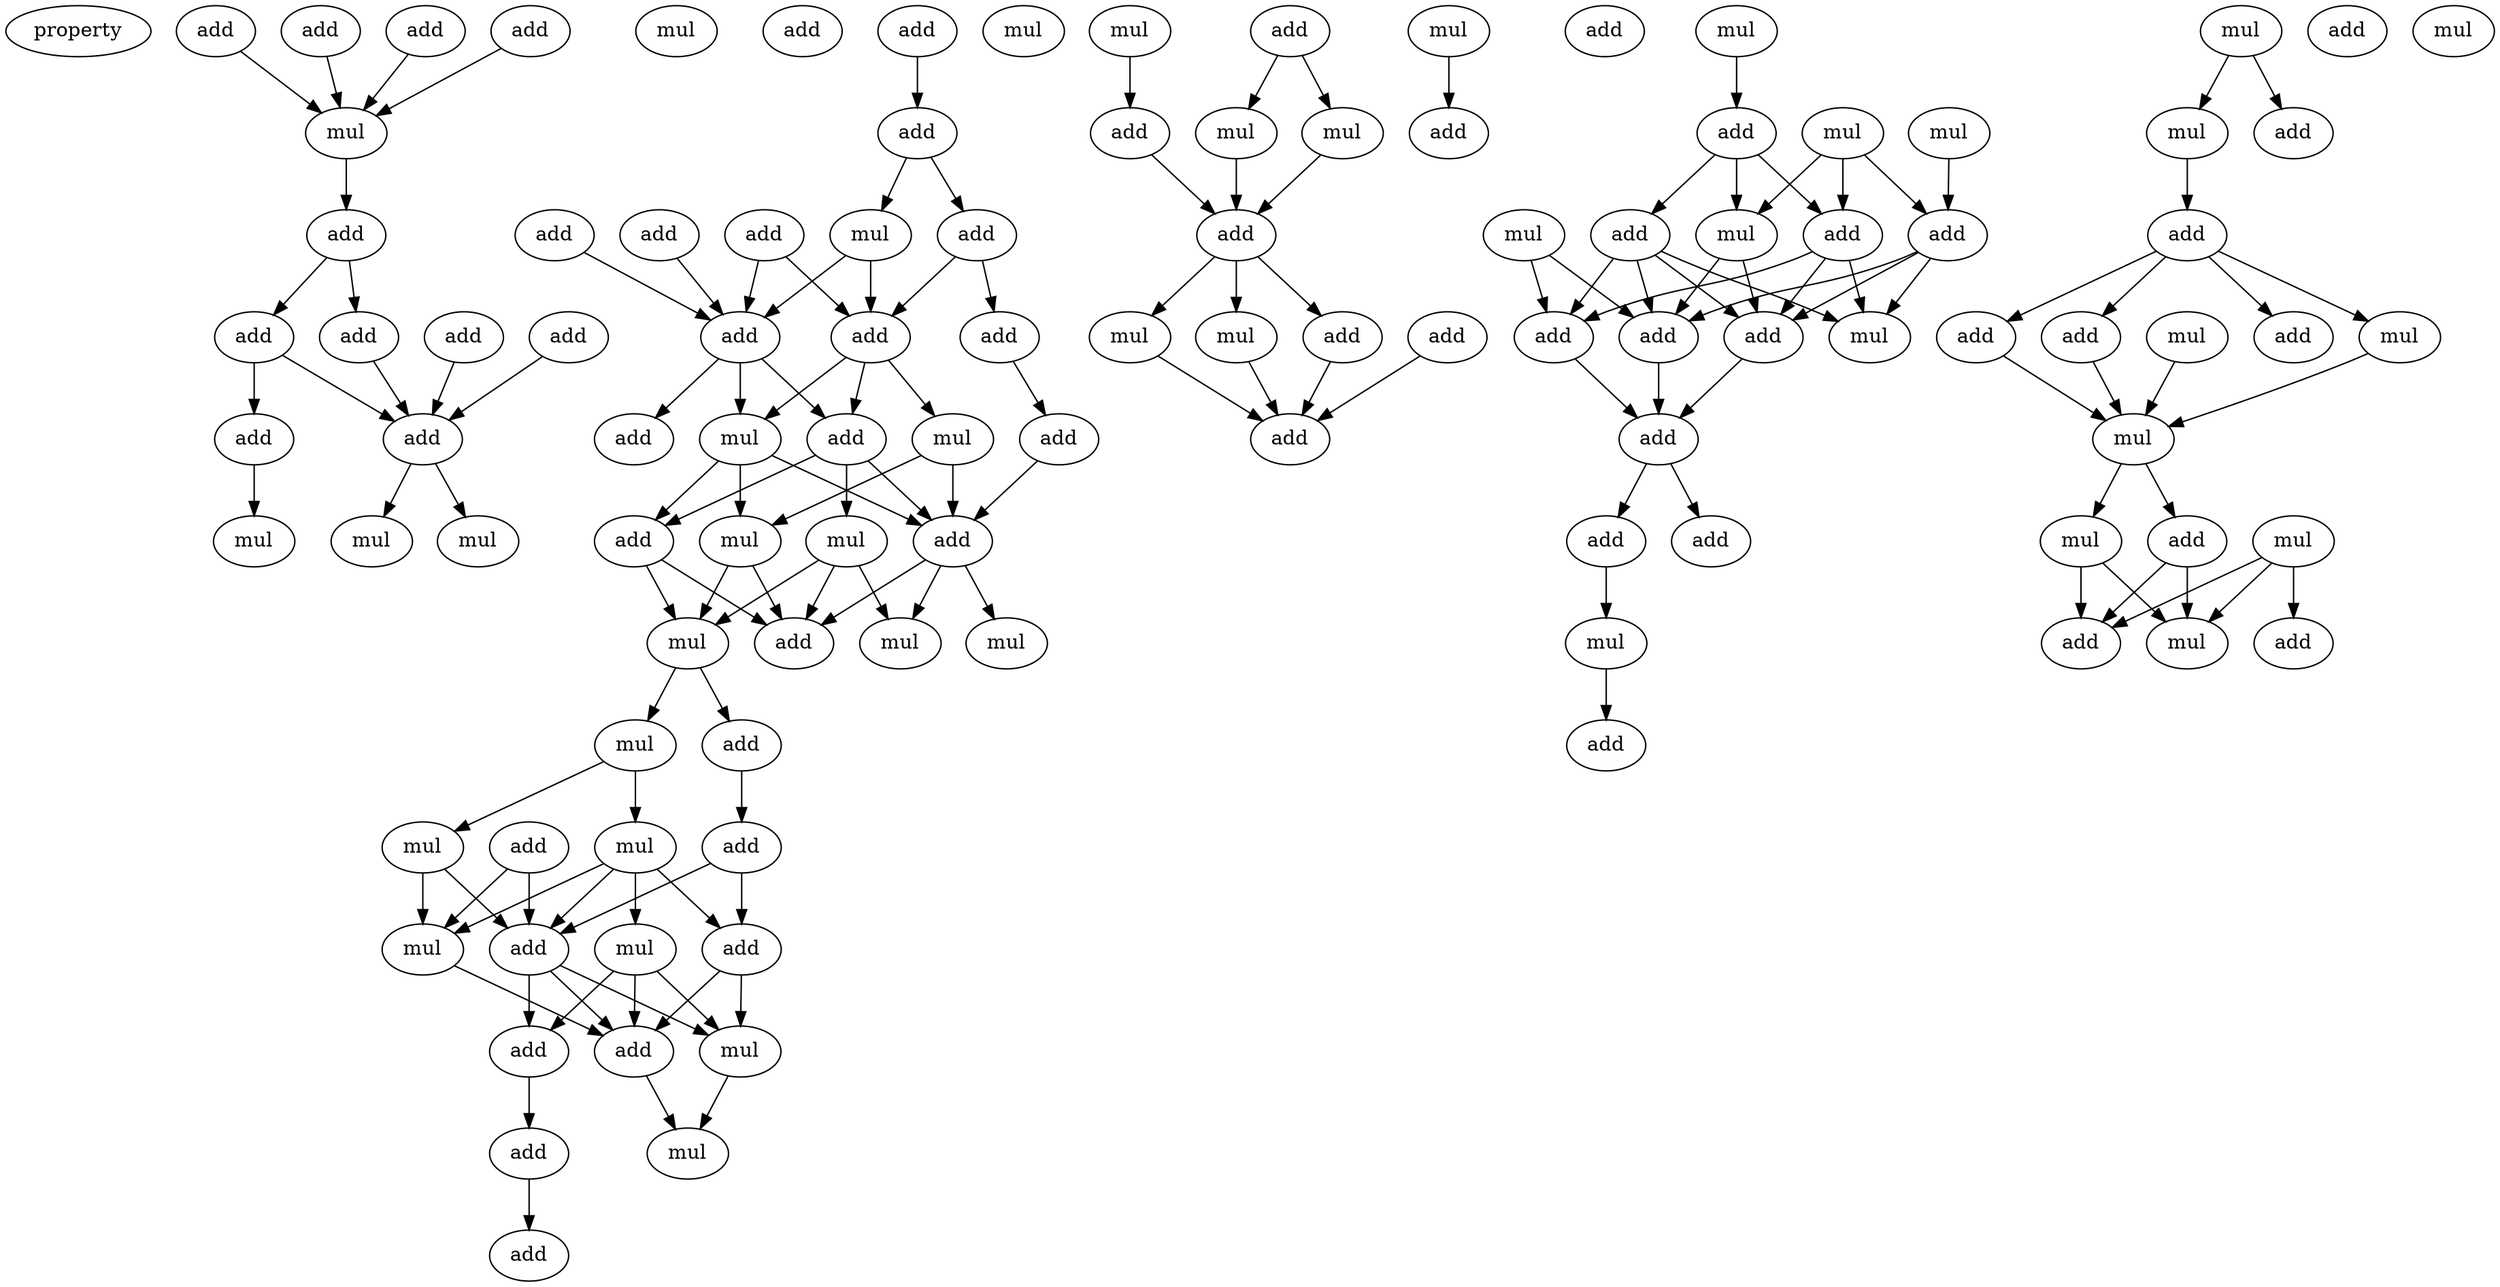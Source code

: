 digraph {
    node [fontcolor=black]
    property [mul=2,lf=1.7]
    0 [ label = add ];
    1 [ label = add ];
    2 [ label = mul ];
    3 [ label = add ];
    4 [ label = add ];
    5 [ label = mul ];
    6 [ label = add ];
    7 [ label = add ];
    8 [ label = add ];
    9 [ label = add ];
    10 [ label = add ];
    11 [ label = add ];
    12 [ label = add ];
    13 [ label = add ];
    14 [ label = mul ];
    15 [ label = add ];
    16 [ label = mul ];
    17 [ label = mul ];
    18 [ label = add ];
    19 [ label = add ];
    20 [ label = add ];
    21 [ label = add ];
    22 [ label = mul ];
    23 [ label = add ];
    24 [ label = add ];
    25 [ label = add ];
    26 [ label = add ];
    27 [ label = add ];
    28 [ label = mul ];
    29 [ label = add ];
    30 [ label = mul ];
    31 [ label = add ];
    32 [ label = add ];
    33 [ label = mul ];
    34 [ label = add ];
    35 [ label = mul ];
    36 [ label = mul ];
    37 [ label = mul ];
    38 [ label = mul ];
    39 [ label = add ];
    40 [ label = add ];
    41 [ label = mul ];
    42 [ label = mul ];
    43 [ label = add ];
    44 [ label = mul ];
    45 [ label = add ];
    46 [ label = add ];
    47 [ label = mul ];
    48 [ label = add ];
    49 [ label = mul ];
    50 [ label = mul ];
    51 [ label = add ];
    52 [ label = add ];
    53 [ label = add ];
    54 [ label = mul ];
    55 [ label = add ];
    56 [ label = mul ];
    57 [ label = mul ];
    58 [ label = add ];
    59 [ label = mul ];
    60 [ label = mul ];
    61 [ label = add ];
    62 [ label = mul ];
    63 [ label = add ];
    64 [ label = add ];
    65 [ label = mul ];
    66 [ label = add ];
    67 [ label = add ];
    68 [ label = mul ];
    69 [ label = add ];
    70 [ label = add ];
    71 [ label = mul ];
    72 [ label = add ];
    73 [ label = mul ];
    74 [ label = mul ];
    75 [ label = add ];
    76 [ label = add ];
    77 [ label = mul ];
    78 [ label = add ];
    79 [ label = mul ];
    80 [ label = add ];
    81 [ label = mul ];
    82 [ label = add ];
    83 [ label = add ];
    84 [ label = add ];
    85 [ label = add ];
    86 [ label = add ];
    87 [ label = mul ];
    88 [ label = mul ];
    89 [ label = mul ];
    90 [ label = add ];
    91 [ label = add ];
    92 [ label = add ];
    93 [ label = mul ];
    94 [ label = add ];
    95 [ label = add ];
    96 [ label = add ];
    97 [ label = mul ];
    98 [ label = mul ];
    99 [ label = mul ];
    100 [ label = add ];
    101 [ label = mul ];
    102 [ label = add ];
    103 [ label = mul ];
    104 [ label = add ];
    105 [ label = mul ];
    106 [ label = add ];
    0 -> 5 [ name = 0 ];
    1 -> 5 [ name = 1 ];
    3 -> 5 [ name = 2 ];
    4 -> 5 [ name = 3 ];
    5 -> 6 [ name = 4 ];
    6 -> 7 [ name = 5 ];
    6 -> 8 [ name = 6 ];
    7 -> 11 [ name = 7 ];
    7 -> 12 [ name = 8 ];
    8 -> 12 [ name = 9 ];
    9 -> 12 [ name = 10 ];
    10 -> 12 [ name = 11 ];
    11 -> 17 [ name = 12 ];
    12 -> 14 [ name = 13 ];
    12 -> 16 [ name = 14 ];
    15 -> 18 [ name = 15 ];
    18 -> 22 [ name = 16 ];
    18 -> 23 [ name = 17 ];
    19 -> 24 [ name = 18 ];
    19 -> 26 [ name = 19 ];
    20 -> 24 [ name = 20 ];
    21 -> 24 [ name = 21 ];
    22 -> 24 [ name = 22 ];
    22 -> 26 [ name = 23 ];
    23 -> 25 [ name = 24 ];
    23 -> 26 [ name = 25 ];
    24 -> 27 [ name = 26 ];
    24 -> 28 [ name = 27 ];
    24 -> 31 [ name = 28 ];
    25 -> 29 [ name = 29 ];
    26 -> 28 [ name = 30 ];
    26 -> 30 [ name = 31 ];
    26 -> 31 [ name = 32 ];
    28 -> 32 [ name = 33 ];
    28 -> 34 [ name = 34 ];
    28 -> 35 [ name = 35 ];
    29 -> 32 [ name = 36 ];
    30 -> 32 [ name = 37 ];
    30 -> 35 [ name = 38 ];
    31 -> 32 [ name = 39 ];
    31 -> 33 [ name = 40 ];
    31 -> 34 [ name = 41 ];
    32 -> 36 [ name = 42 ];
    32 -> 38 [ name = 43 ];
    32 -> 39 [ name = 44 ];
    33 -> 37 [ name = 45 ];
    33 -> 38 [ name = 46 ];
    33 -> 39 [ name = 47 ];
    34 -> 37 [ name = 48 ];
    34 -> 39 [ name = 49 ];
    35 -> 37 [ name = 50 ];
    35 -> 39 [ name = 51 ];
    37 -> 40 [ name = 52 ];
    37 -> 41 [ name = 53 ];
    40 -> 45 [ name = 54 ];
    41 -> 42 [ name = 55 ];
    41 -> 44 [ name = 56 ];
    42 -> 46 [ name = 57 ];
    42 -> 47 [ name = 58 ];
    42 -> 48 [ name = 59 ];
    42 -> 49 [ name = 60 ];
    43 -> 47 [ name = 61 ];
    43 -> 48 [ name = 62 ];
    44 -> 47 [ name = 63 ];
    44 -> 48 [ name = 64 ];
    45 -> 46 [ name = 65 ];
    45 -> 48 [ name = 66 ];
    46 -> 50 [ name = 67 ];
    46 -> 52 [ name = 68 ];
    47 -> 52 [ name = 69 ];
    48 -> 50 [ name = 70 ];
    48 -> 51 [ name = 71 ];
    48 -> 52 [ name = 72 ];
    49 -> 50 [ name = 73 ];
    49 -> 51 [ name = 74 ];
    49 -> 52 [ name = 75 ];
    50 -> 54 [ name = 76 ];
    51 -> 53 [ name = 77 ];
    52 -> 54 [ name = 78 ];
    53 -> 55 [ name = 79 ];
    57 -> 61 [ name = 80 ];
    58 -> 59 [ name = 81 ];
    58 -> 60 [ name = 82 ];
    59 -> 63 [ name = 83 ];
    60 -> 63 [ name = 84 ];
    61 -> 63 [ name = 85 ];
    62 -> 64 [ name = 86 ];
    63 -> 65 [ name = 87 ];
    63 -> 68 [ name = 88 ];
    63 -> 69 [ name = 89 ];
    65 -> 70 [ name = 90 ];
    67 -> 70 [ name = 91 ];
    68 -> 70 [ name = 92 ];
    69 -> 70 [ name = 93 ];
    71 -> 72 [ name = 94 ];
    72 -> 75 [ name = 95 ];
    72 -> 76 [ name = 96 ];
    72 -> 77 [ name = 97 ];
    73 -> 78 [ name = 98 ];
    74 -> 76 [ name = 99 ];
    74 -> 77 [ name = 100 ];
    74 -> 78 [ name = 101 ];
    75 -> 80 [ name = 102 ];
    75 -> 81 [ name = 103 ];
    75 -> 82 [ name = 104 ];
    75 -> 83 [ name = 105 ];
    76 -> 80 [ name = 106 ];
    76 -> 81 [ name = 107 ];
    76 -> 82 [ name = 108 ];
    77 -> 82 [ name = 109 ];
    77 -> 83 [ name = 110 ];
    78 -> 81 [ name = 111 ];
    78 -> 82 [ name = 112 ];
    78 -> 83 [ name = 113 ];
    79 -> 80 [ name = 114 ];
    79 -> 83 [ name = 115 ];
    80 -> 84 [ name = 116 ];
    82 -> 84 [ name = 117 ];
    83 -> 84 [ name = 118 ];
    84 -> 85 [ name = 119 ];
    84 -> 86 [ name = 120 ];
    85 -> 88 [ name = 121 ];
    87 -> 89 [ name = 122 ];
    87 -> 90 [ name = 123 ];
    88 -> 91 [ name = 124 ];
    89 -> 92 [ name = 125 ];
    92 -> 93 [ name = 126 ];
    92 -> 94 [ name = 127 ];
    92 -> 95 [ name = 128 ];
    92 -> 96 [ name = 129 ];
    93 -> 98 [ name = 130 ];
    94 -> 98 [ name = 131 ];
    95 -> 98 [ name = 132 ];
    97 -> 98 [ name = 133 ];
    98 -> 99 [ name = 134 ];
    98 -> 100 [ name = 135 ];
    99 -> 105 [ name = 136 ];
    99 -> 106 [ name = 137 ];
    100 -> 105 [ name = 138 ];
    100 -> 106 [ name = 139 ];
    101 -> 104 [ name = 140 ];
    101 -> 105 [ name = 141 ];
    101 -> 106 [ name = 142 ];
}
